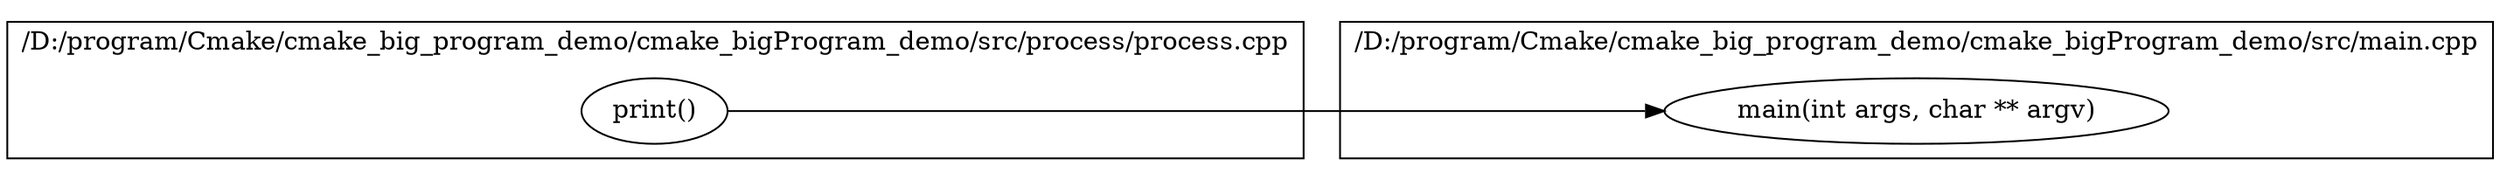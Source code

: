 digraph  {
rankdir="LR"
{"/D:/program/Cmake/cmake_big_program_demo/cmake_bigProgram_demo/src/process/process.cpp#print()@2:0"[label="print()", ]} -> {"/D:/program/Cmake/cmake_big_program_demo/cmake_bigProgram_demo/src/main.cpp#main(int args, char ** argv)@4:0"[label="main(int args, char ** argv)", ]}
"/D:/program/Cmake/cmake_big_program_demo/cmake_bigProgram_demo/src/main.cpp#main(int args, char ** argv)@4:0"[label="main(int args, char ** argv)", ]
subgraph "cluster_/D:/program/Cmake/cmake_big_program_demo/cmake_bigProgram_demo/src/process/process.cpp" {
label="/D:/program/Cmake/cmake_big_program_demo/cmake_bigProgram_demo/src/process/process.cpp"
"/D:/program/Cmake/cmake_big_program_demo/cmake_bigProgram_demo/src/process/process.cpp#print()@2:0" }
subgraph "cluster_/D:/program/Cmake/cmake_big_program_demo/cmake_bigProgram_demo/src/main.cpp" {
label="/D:/program/Cmake/cmake_big_program_demo/cmake_bigProgram_demo/src/main.cpp"
"/D:/program/Cmake/cmake_big_program_demo/cmake_bigProgram_demo/src/main.cpp#main(int args, char ** argv)@4:0" "/D:/program/Cmake/cmake_big_program_demo/cmake_bigProgram_demo/src/main.cpp#main(int args, char ** argv)@4:0" }
}
